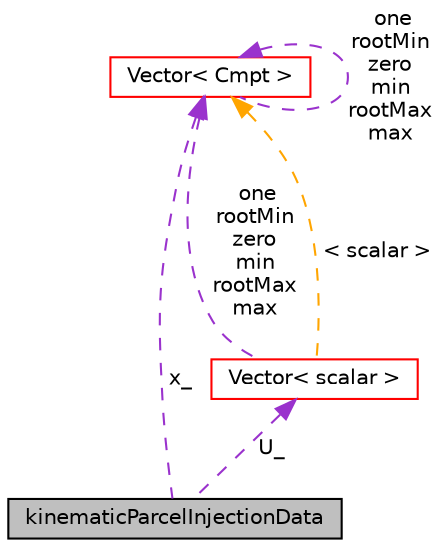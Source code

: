 digraph "kinematicParcelInjectionData"
{
  bgcolor="transparent";
  edge [fontname="Helvetica",fontsize="10",labelfontname="Helvetica",labelfontsize="10"];
  node [fontname="Helvetica",fontsize="10",shape=record];
  Node1 [label="kinematicParcelInjectionData",height=0.2,width=0.4,color="black", fillcolor="grey75", style="filled", fontcolor="black"];
  Node2 -> Node1 [dir="back",color="darkorchid3",fontsize="10",style="dashed",label=" x_" ,fontname="Helvetica"];
  Node2 [label="Vector\< Cmpt \>",height=0.2,width=0.4,color="red",URL="$a02787.html",tooltip="Templated 3D Vector derived from VectorSpace adding construction from 3 components, element access using x(), y() and z() member functions and the inner-product (dot-product) and cross product operators. "];
  Node2 -> Node2 [dir="back",color="darkorchid3",fontsize="10",style="dashed",label=" one\nrootMin\nzero\nmin\nrootMax\nmax" ,fontname="Helvetica"];
  Node3 -> Node1 [dir="back",color="darkorchid3",fontsize="10",style="dashed",label=" U_" ,fontname="Helvetica"];
  Node3 [label="Vector\< scalar \>",height=0.2,width=0.4,color="red",URL="$a02787.html"];
  Node2 -> Node3 [dir="back",color="darkorchid3",fontsize="10",style="dashed",label=" one\nrootMin\nzero\nmin\nrootMax\nmax" ,fontname="Helvetica"];
  Node2 -> Node3 [dir="back",color="orange",fontsize="10",style="dashed",label=" \< scalar \>" ,fontname="Helvetica"];
}
